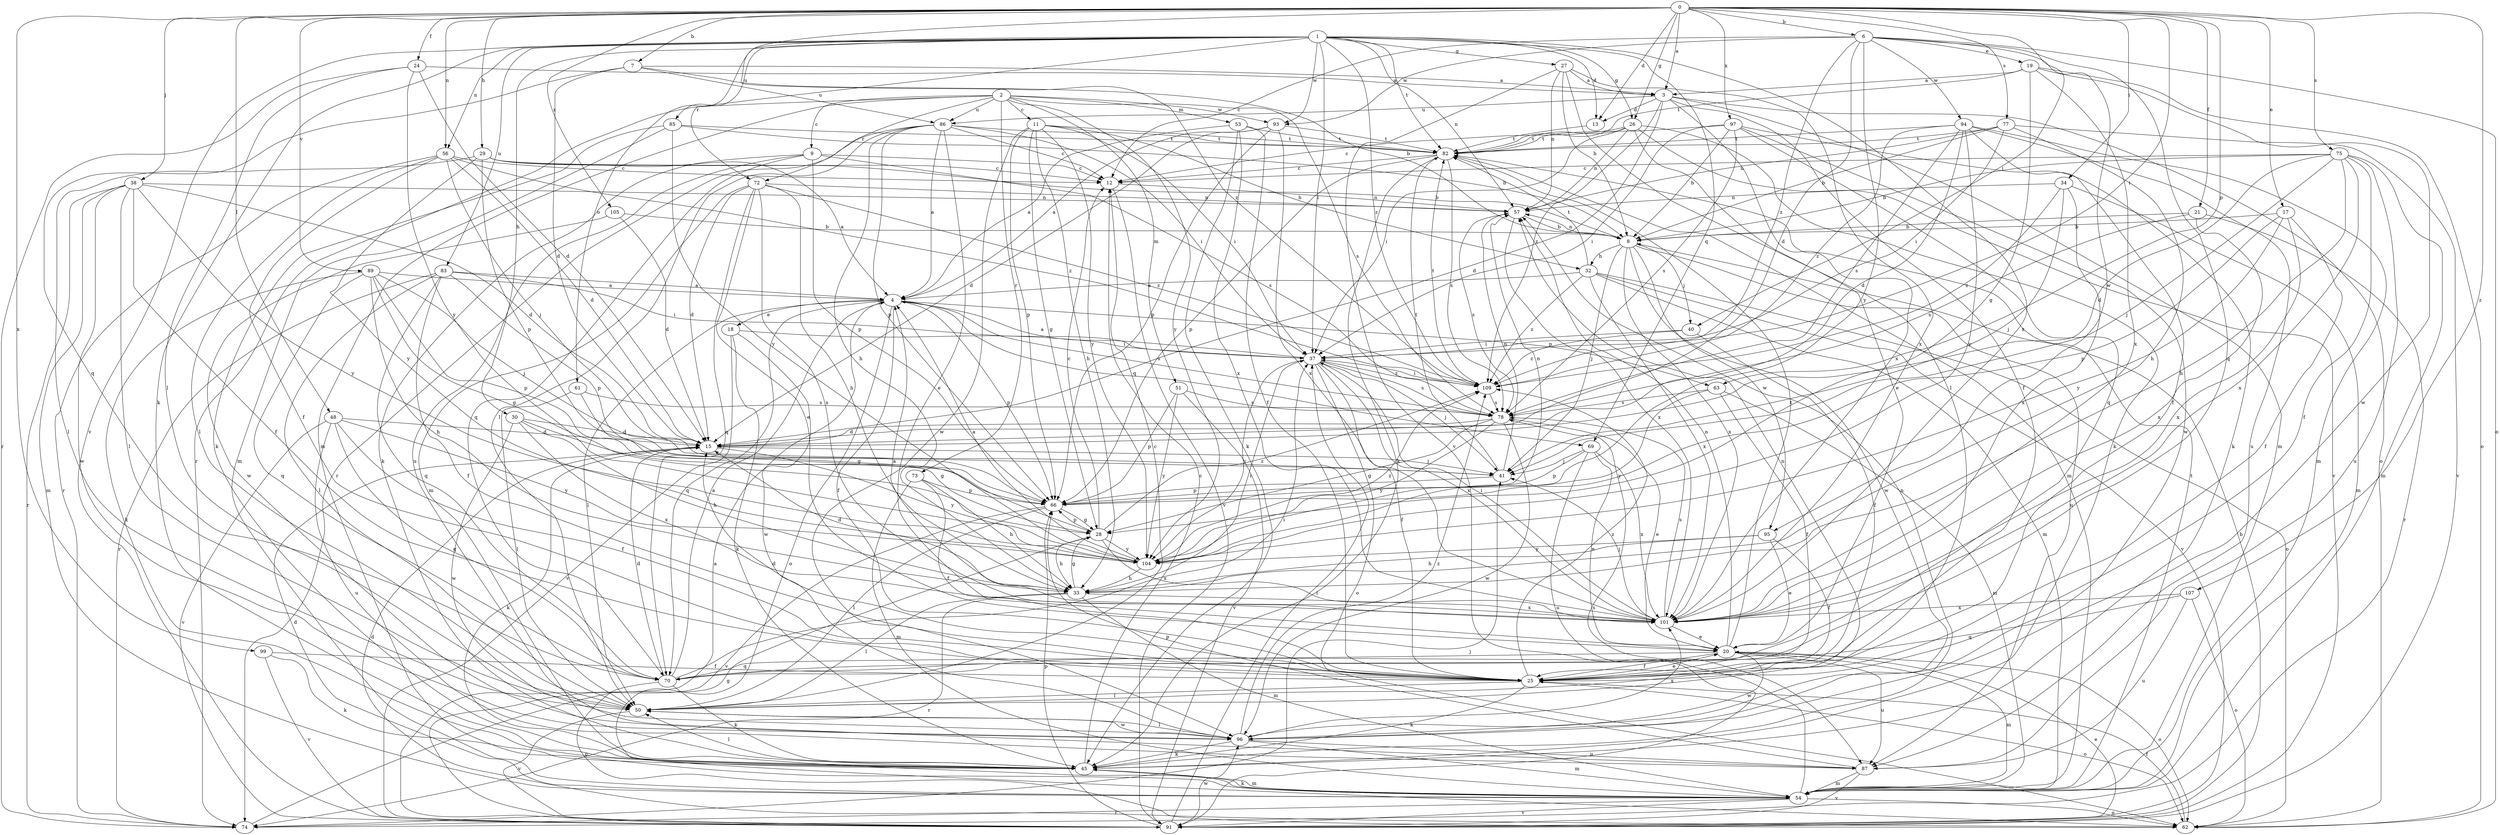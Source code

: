 strict digraph  {
0;
1;
2;
3;
4;
6;
7;
8;
9;
11;
12;
13;
15;
17;
18;
19;
20;
21;
24;
25;
26;
27;
28;
29;
30;
32;
33;
34;
37;
38;
40;
41;
45;
48;
50;
51;
53;
54;
56;
57;
61;
62;
63;
66;
69;
70;
72;
73;
74;
75;
77;
78;
82;
83;
85;
86;
87;
89;
91;
93;
94;
95;
96;
97;
99;
101;
104;
105;
107;
109;
0 -> 3  [label=a];
0 -> 6  [label=b];
0 -> 7  [label=b];
0 -> 13  [label=d];
0 -> 17  [label=e];
0 -> 21  [label=f];
0 -> 24  [label=f];
0 -> 26  [label=g];
0 -> 29  [label=h];
0 -> 34  [label=i];
0 -> 37  [label=i];
0 -> 38  [label=j];
0 -> 40  [label=j];
0 -> 48  [label=l];
0 -> 56  [label=n];
0 -> 63  [label=p];
0 -> 75  [label=s];
0 -> 77  [label=s];
0 -> 89  [label=v];
0 -> 97  [label=x];
0 -> 99  [label=x];
0 -> 105  [label=z];
0 -> 107  [label=z];
0 -> 109  [label=z];
1 -> 13  [label=d];
1 -> 26  [label=g];
1 -> 27  [label=g];
1 -> 30  [label=h];
1 -> 37  [label=i];
1 -> 45  [label=k];
1 -> 56  [label=n];
1 -> 57  [label=n];
1 -> 61  [label=o];
1 -> 69  [label=q];
1 -> 72  [label=r];
1 -> 82  [label=t];
1 -> 83  [label=u];
1 -> 85  [label=u];
1 -> 91  [label=v];
1 -> 93  [label=w];
1 -> 101  [label=x];
1 -> 109  [label=z];
2 -> 9  [label=c];
2 -> 11  [label=c];
2 -> 51  [label=m];
2 -> 53  [label=m];
2 -> 54  [label=m];
2 -> 72  [label=r];
2 -> 73  [label=r];
2 -> 74  [label=r];
2 -> 78  [label=s];
2 -> 86  [label=u];
2 -> 93  [label=w];
2 -> 104  [label=y];
3 -> 13  [label=d];
3 -> 15  [label=d];
3 -> 25  [label=f];
3 -> 54  [label=m];
3 -> 62  [label=o];
3 -> 86  [label=u];
3 -> 101  [label=x];
3 -> 109  [label=z];
4 -> 18  [label=e];
4 -> 25  [label=f];
4 -> 50  [label=l];
4 -> 62  [label=o];
4 -> 63  [label=p];
4 -> 66  [label=p];
4 -> 69  [label=q];
4 -> 70  [label=q];
4 -> 78  [label=s];
6 -> 12  [label=c];
6 -> 15  [label=d];
6 -> 19  [label=e];
6 -> 62  [label=o];
6 -> 70  [label=q];
6 -> 93  [label=w];
6 -> 94  [label=w];
6 -> 95  [label=w];
6 -> 104  [label=y];
6 -> 109  [label=z];
7 -> 3  [label=a];
7 -> 8  [label=b];
7 -> 15  [label=d];
7 -> 70  [label=q];
7 -> 86  [label=u];
8 -> 32  [label=h];
8 -> 40  [label=j];
8 -> 41  [label=j];
8 -> 57  [label=n];
8 -> 87  [label=u];
8 -> 95  [label=w];
8 -> 96  [label=w];
8 -> 101  [label=x];
9 -> 12  [label=c];
9 -> 45  [label=k];
9 -> 66  [label=p];
9 -> 70  [label=q];
9 -> 78  [label=s];
9 -> 87  [label=u];
11 -> 28  [label=g];
11 -> 32  [label=h];
11 -> 33  [label=h];
11 -> 37  [label=i];
11 -> 66  [label=p];
11 -> 82  [label=t];
11 -> 96  [label=w];
11 -> 104  [label=y];
12 -> 57  [label=n];
12 -> 91  [label=v];
13 -> 82  [label=t];
15 -> 41  [label=j];
15 -> 45  [label=k];
15 -> 104  [label=y];
17 -> 8  [label=b];
17 -> 25  [label=f];
17 -> 66  [label=p];
17 -> 101  [label=x];
17 -> 104  [label=y];
18 -> 37  [label=i];
18 -> 45  [label=k];
18 -> 91  [label=v];
18 -> 96  [label=w];
19 -> 3  [label=a];
19 -> 28  [label=g];
19 -> 62  [label=o];
19 -> 82  [label=t];
19 -> 96  [label=w];
19 -> 101  [label=x];
20 -> 25  [label=f];
20 -> 54  [label=m];
20 -> 57  [label=n];
20 -> 62  [label=o];
20 -> 70  [label=q];
20 -> 82  [label=t];
20 -> 87  [label=u];
20 -> 96  [label=w];
21 -> 8  [label=b];
21 -> 74  [label=r];
21 -> 78  [label=s];
21 -> 101  [label=x];
24 -> 3  [label=a];
24 -> 15  [label=d];
24 -> 50  [label=l];
24 -> 74  [label=r];
24 -> 104  [label=y];
25 -> 15  [label=d];
25 -> 20  [label=e];
25 -> 45  [label=k];
25 -> 50  [label=l];
25 -> 62  [label=o];
25 -> 109  [label=z];
26 -> 12  [label=c];
26 -> 20  [label=e];
26 -> 37  [label=i];
26 -> 45  [label=k];
26 -> 57  [label=n];
26 -> 82  [label=t];
26 -> 91  [label=v];
27 -> 3  [label=a];
27 -> 8  [label=b];
27 -> 50  [label=l];
27 -> 57  [label=n];
27 -> 91  [label=v];
27 -> 101  [label=x];
28 -> 12  [label=c];
28 -> 33  [label=h];
28 -> 66  [label=p];
28 -> 101  [label=x];
28 -> 104  [label=y];
28 -> 109  [label=z];
29 -> 4  [label=a];
29 -> 8  [label=b];
29 -> 12  [label=c];
29 -> 50  [label=l];
29 -> 66  [label=p];
29 -> 104  [label=y];
30 -> 15  [label=d];
30 -> 28  [label=g];
30 -> 33  [label=h];
30 -> 96  [label=w];
30 -> 101  [label=x];
32 -> 4  [label=a];
32 -> 54  [label=m];
32 -> 62  [label=o];
32 -> 82  [label=t];
32 -> 91  [label=v];
32 -> 101  [label=x];
32 -> 109  [label=z];
33 -> 15  [label=d];
33 -> 28  [label=g];
33 -> 37  [label=i];
33 -> 50  [label=l];
33 -> 54  [label=m];
33 -> 74  [label=r];
33 -> 101  [label=x];
34 -> 41  [label=j];
34 -> 54  [label=m];
34 -> 57  [label=n];
34 -> 101  [label=x];
34 -> 109  [label=z];
37 -> 4  [label=a];
37 -> 25  [label=f];
37 -> 41  [label=j];
37 -> 62  [label=o];
37 -> 78  [label=s];
37 -> 101  [label=x];
37 -> 104  [label=y];
37 -> 109  [label=z];
38 -> 15  [label=d];
38 -> 25  [label=f];
38 -> 50  [label=l];
38 -> 54  [label=m];
38 -> 57  [label=n];
38 -> 74  [label=r];
38 -> 96  [label=w];
38 -> 104  [label=y];
40 -> 25  [label=f];
40 -> 37  [label=i];
40 -> 109  [label=z];
41 -> 57  [label=n];
41 -> 66  [label=p];
41 -> 82  [label=t];
45 -> 12  [label=c];
45 -> 50  [label=l];
45 -> 54  [label=m];
45 -> 57  [label=n];
48 -> 15  [label=d];
48 -> 25  [label=f];
48 -> 70  [label=q];
48 -> 87  [label=u];
48 -> 91  [label=v];
48 -> 104  [label=y];
50 -> 12  [label=c];
50 -> 57  [label=n];
50 -> 91  [label=v];
50 -> 96  [label=w];
51 -> 66  [label=p];
51 -> 78  [label=s];
51 -> 91  [label=v];
51 -> 104  [label=y];
53 -> 4  [label=a];
53 -> 25  [label=f];
53 -> 45  [label=k];
53 -> 82  [label=t];
53 -> 101  [label=x];
54 -> 15  [label=d];
54 -> 45  [label=k];
54 -> 62  [label=o];
54 -> 74  [label=r];
54 -> 78  [label=s];
54 -> 82  [label=t];
54 -> 91  [label=v];
56 -> 12  [label=c];
56 -> 15  [label=d];
56 -> 25  [label=f];
56 -> 41  [label=j];
56 -> 50  [label=l];
56 -> 74  [label=r];
56 -> 109  [label=z];
57 -> 8  [label=b];
57 -> 78  [label=s];
57 -> 101  [label=x];
61 -> 28  [label=g];
61 -> 50  [label=l];
61 -> 78  [label=s];
62 -> 15  [label=d];
62 -> 25  [label=f];
63 -> 25  [label=f];
63 -> 54  [label=m];
63 -> 78  [label=s];
63 -> 104  [label=y];
66 -> 28  [label=g];
66 -> 50  [label=l];
66 -> 57  [label=n];
66 -> 91  [label=v];
69 -> 20  [label=e];
69 -> 41  [label=j];
69 -> 66  [label=p];
69 -> 87  [label=u];
69 -> 101  [label=x];
70 -> 4  [label=a];
70 -> 15  [label=d];
70 -> 37  [label=i];
70 -> 45  [label=k];
70 -> 62  [label=o];
72 -> 15  [label=d];
72 -> 20  [label=e];
72 -> 33  [label=h];
72 -> 54  [label=m];
72 -> 57  [label=n];
72 -> 70  [label=q];
72 -> 101  [label=x];
72 -> 109  [label=z];
73 -> 25  [label=f];
73 -> 33  [label=h];
73 -> 54  [label=m];
73 -> 66  [label=p];
74 -> 28  [label=g];
74 -> 41  [label=j];
75 -> 8  [label=b];
75 -> 12  [label=c];
75 -> 15  [label=d];
75 -> 25  [label=f];
75 -> 33  [label=h];
75 -> 41  [label=j];
75 -> 54  [label=m];
75 -> 87  [label=u];
75 -> 101  [label=x];
77 -> 8  [label=b];
77 -> 33  [label=h];
77 -> 37  [label=i];
77 -> 57  [label=n];
77 -> 82  [label=t];
77 -> 91  [label=v];
78 -> 15  [label=d];
78 -> 20  [label=e];
78 -> 28  [label=g];
78 -> 96  [label=w];
78 -> 104  [label=y];
82 -> 12  [label=c];
82 -> 45  [label=k];
82 -> 54  [label=m];
82 -> 66  [label=p];
82 -> 78  [label=s];
83 -> 4  [label=a];
83 -> 25  [label=f];
83 -> 37  [label=i];
83 -> 50  [label=l];
83 -> 66  [label=p];
83 -> 70  [label=q];
83 -> 74  [label=r];
85 -> 8  [label=b];
85 -> 45  [label=k];
85 -> 54  [label=m];
85 -> 82  [label=t];
85 -> 104  [label=y];
86 -> 4  [label=a];
86 -> 12  [label=c];
86 -> 20  [label=e];
86 -> 33  [label=h];
86 -> 37  [label=i];
86 -> 50  [label=l];
86 -> 66  [label=p];
86 -> 74  [label=r];
86 -> 82  [label=t];
87 -> 54  [label=m];
87 -> 66  [label=p];
87 -> 91  [label=v];
89 -> 4  [label=a];
89 -> 28  [label=g];
89 -> 33  [label=h];
89 -> 41  [label=j];
89 -> 45  [label=k];
89 -> 66  [label=p];
89 -> 70  [label=q];
91 -> 4  [label=a];
91 -> 8  [label=b];
91 -> 20  [label=e];
91 -> 37  [label=i];
91 -> 66  [label=p];
91 -> 96  [label=w];
93 -> 4  [label=a];
93 -> 15  [label=d];
93 -> 66  [label=p];
93 -> 82  [label=t];
93 -> 101  [label=x];
94 -> 15  [label=d];
94 -> 25  [label=f];
94 -> 54  [label=m];
94 -> 78  [label=s];
94 -> 82  [label=t];
94 -> 87  [label=u];
94 -> 104  [label=y];
94 -> 109  [label=z];
95 -> 20  [label=e];
95 -> 25  [label=f];
95 -> 33  [label=h];
95 -> 104  [label=y];
96 -> 45  [label=k];
96 -> 50  [label=l];
96 -> 54  [label=m];
96 -> 87  [label=u];
96 -> 101  [label=x];
96 -> 109  [label=z];
97 -> 8  [label=b];
97 -> 37  [label=i];
97 -> 45  [label=k];
97 -> 70  [label=q];
97 -> 78  [label=s];
97 -> 82  [label=t];
97 -> 96  [label=w];
99 -> 25  [label=f];
99 -> 45  [label=k];
99 -> 91  [label=v];
101 -> 4  [label=a];
101 -> 20  [label=e];
101 -> 37  [label=i];
101 -> 41  [label=j];
101 -> 78  [label=s];
104 -> 4  [label=a];
104 -> 33  [label=h];
104 -> 109  [label=z];
105 -> 8  [label=b];
105 -> 15  [label=d];
105 -> 96  [label=w];
107 -> 62  [label=o];
107 -> 70  [label=q];
107 -> 87  [label=u];
107 -> 101  [label=x];
109 -> 37  [label=i];
109 -> 78  [label=s];
109 -> 82  [label=t];
}
